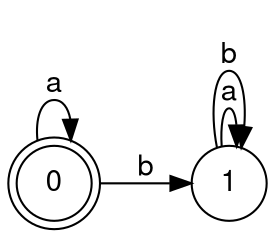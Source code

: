 digraph finite_state_machine {
fontname="Helvetica,Arial,sans-serif"
node [fontname="Helvetica,Arial,sans-serif"]
edge [fontname="Helvetica,Arial,sans-serif"]
rankdir=LR;
node [shape = doublecircle]; 0;
node [shape = circle];
0 -> 0 [label = "a"];
0 -> 1 [label = "b"];
1 -> 1 [label = "a"];
1 -> 1 [label = "b"];
}
